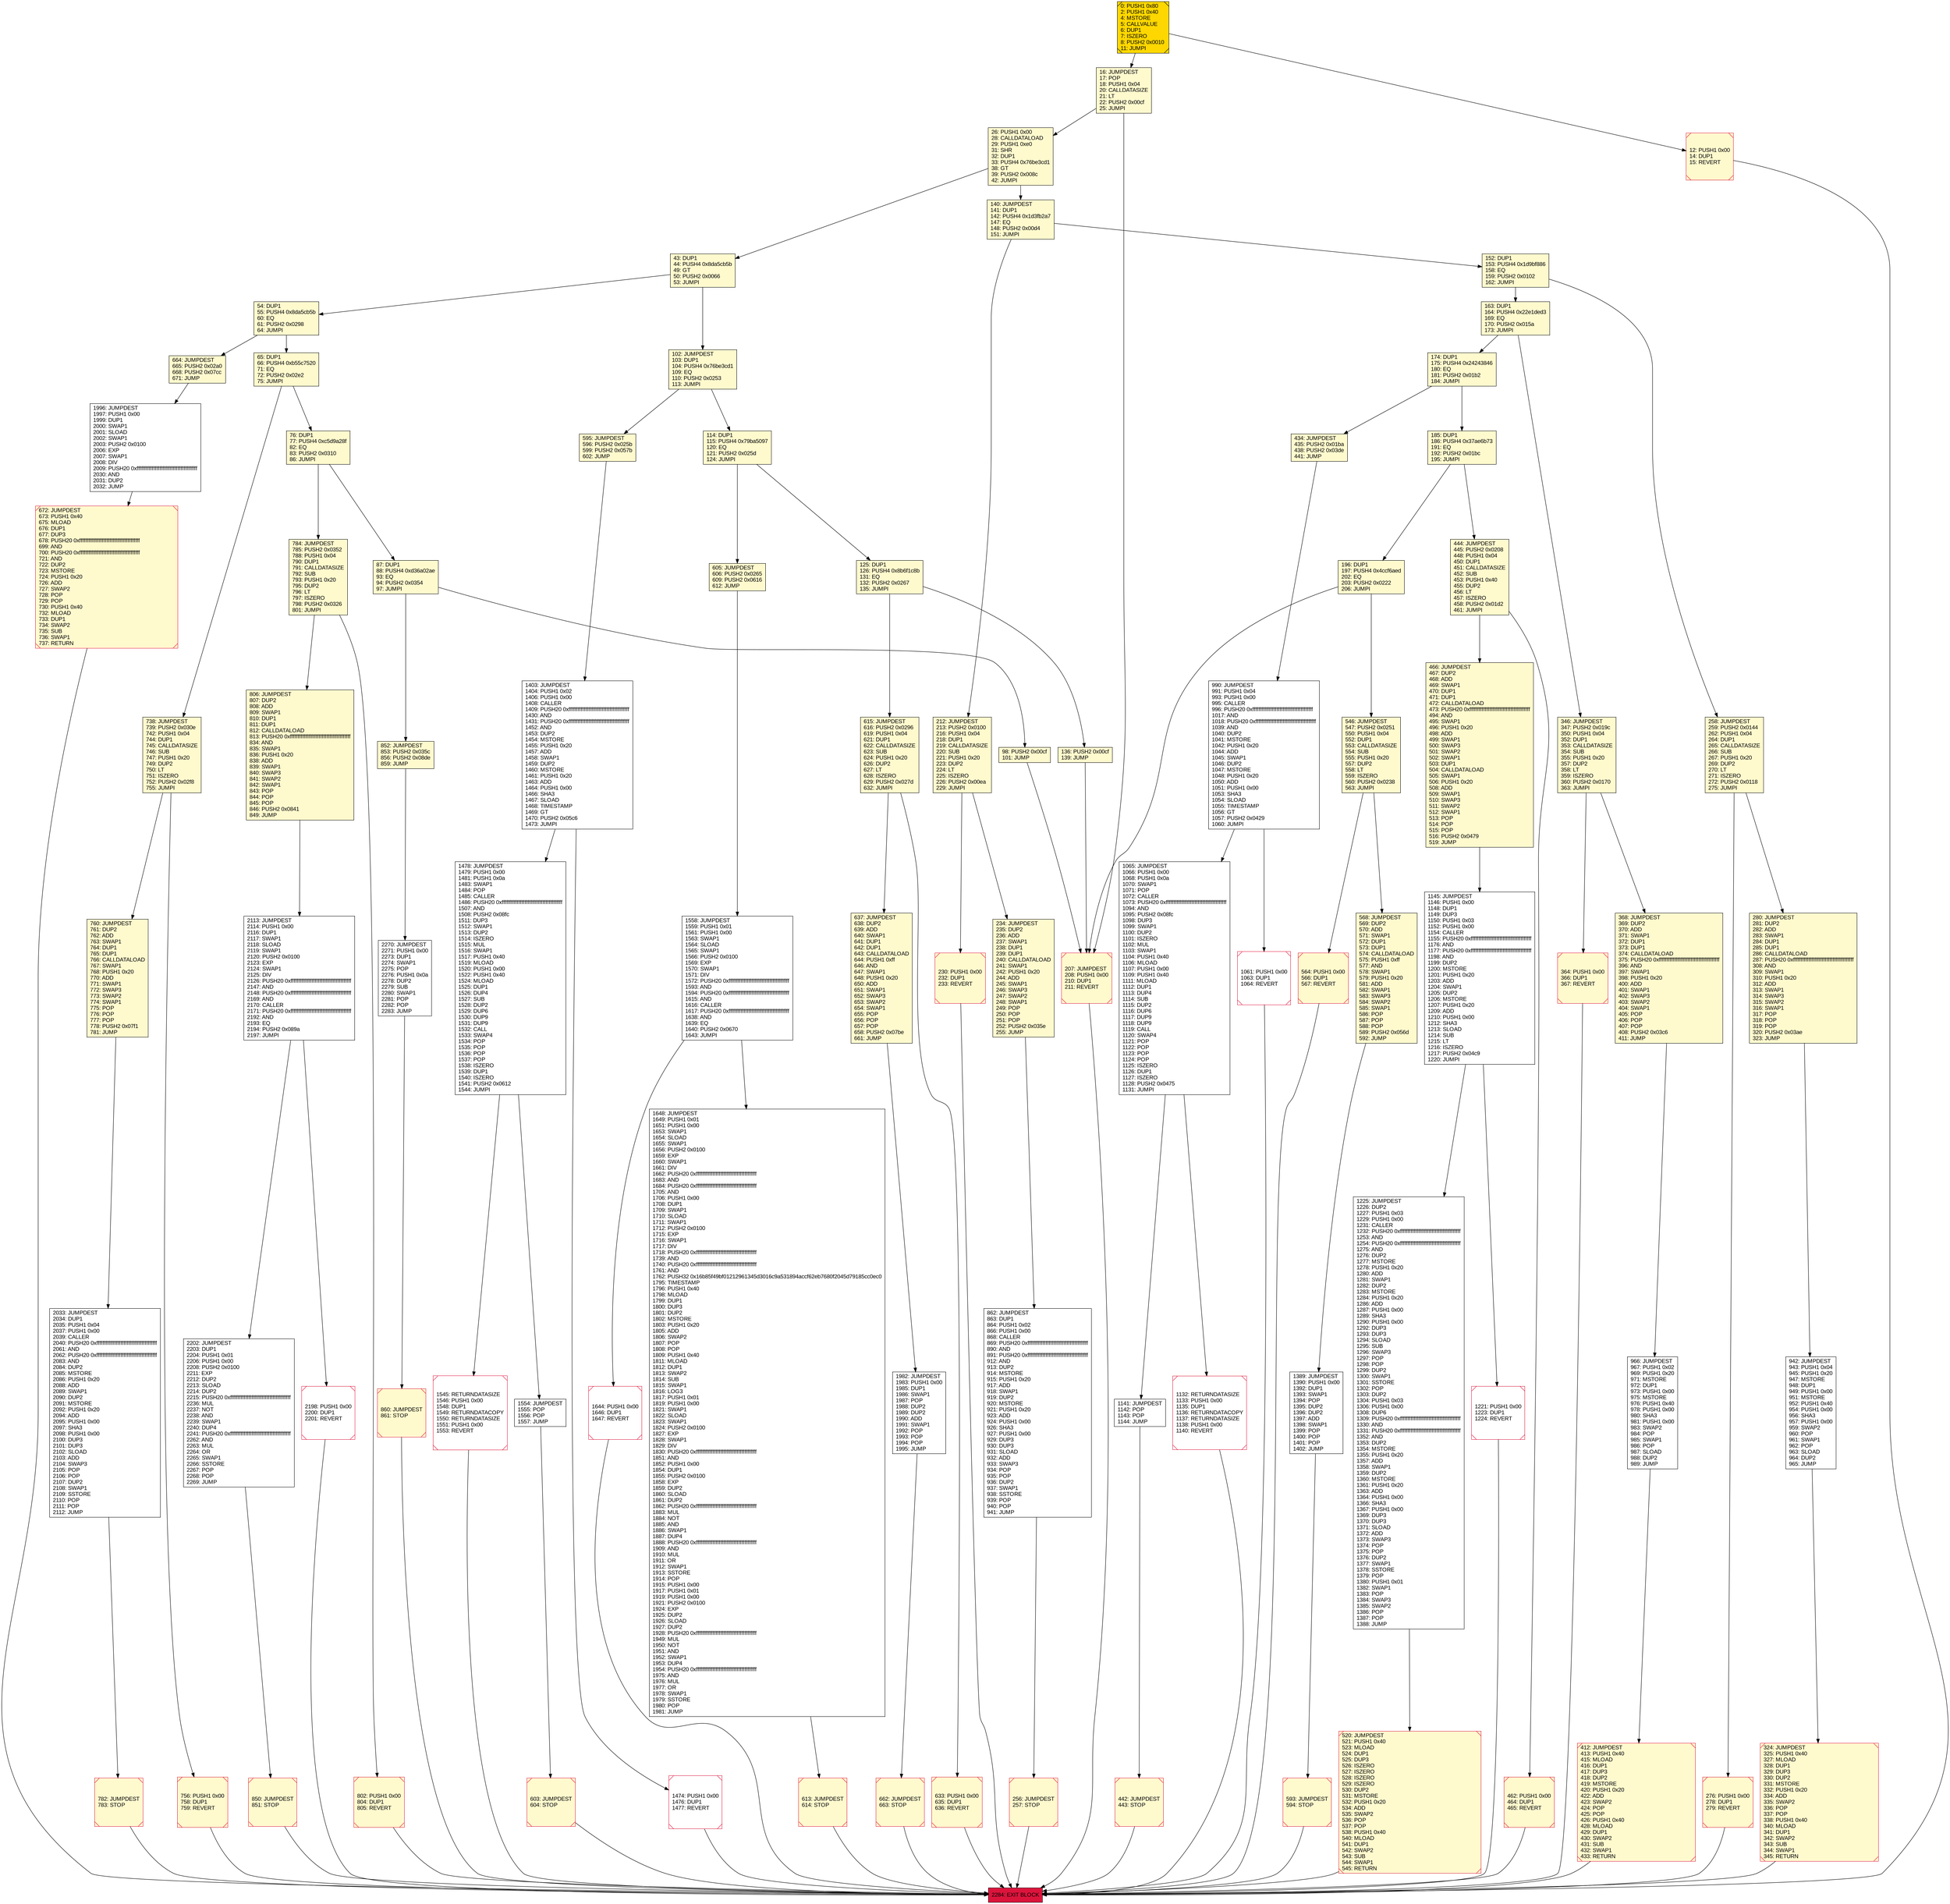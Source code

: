 digraph G {
bgcolor=transparent rankdir=UD;
node [shape=box style=filled color=black fillcolor=white fontname=arial fontcolor=black];
258 [label="258: JUMPDEST\l259: PUSH2 0x0144\l262: PUSH1 0x04\l264: DUP1\l265: CALLDATASIZE\l266: SUB\l267: PUSH1 0x20\l269: DUP2\l270: LT\l271: ISZERO\l272: PUSH2 0x0118\l275: JUMPI\l" fillcolor=lemonchiffon ];
662 [label="662: JUMPDEST\l663: STOP\l" fillcolor=lemonchiffon shape=Msquare color=crimson ];
802 [label="802: PUSH1 0x00\l804: DUP1\l805: REVERT\l" fillcolor=lemonchiffon shape=Msquare color=crimson ];
1061 [label="1061: PUSH1 0x00\l1063: DUP1\l1064: REVERT\l" shape=Msquare color=crimson ];
368 [label="368: JUMPDEST\l369: DUP2\l370: ADD\l371: SWAP1\l372: DUP1\l373: DUP1\l374: CALLDATALOAD\l375: PUSH20 0xffffffffffffffffffffffffffffffffffffffff\l396: AND\l397: SWAP1\l398: PUSH1 0x20\l400: ADD\l401: SWAP1\l402: SWAP3\l403: SWAP2\l404: SWAP1\l405: POP\l406: POP\l407: POP\l408: PUSH2 0x03c6\l411: JUMP\l" fillcolor=lemonchiffon ];
114 [label="114: DUP1\l115: PUSH4 0x79ba5097\l120: EQ\l121: PUSH2 0x025d\l124: JUMPI\l" fillcolor=lemonchiffon ];
54 [label="54: DUP1\l55: PUSH4 0x8da5cb5b\l60: EQ\l61: PUSH2 0x0298\l64: JUMPI\l" fillcolor=lemonchiffon ];
98 [label="98: PUSH2 0x00cf\l101: JUMP\l" fillcolor=lemonchiffon ];
615 [label="615: JUMPDEST\l616: PUSH2 0x0296\l619: PUSH1 0x04\l621: DUP1\l622: CALLDATASIZE\l623: SUB\l624: PUSH1 0x20\l626: DUP2\l627: LT\l628: ISZERO\l629: PUSH2 0x027d\l632: JUMPI\l" fillcolor=lemonchiffon ];
1065 [label="1065: JUMPDEST\l1066: PUSH1 0x00\l1068: PUSH1 0x0a\l1070: SWAP1\l1071: POP\l1072: CALLER\l1073: PUSH20 0xffffffffffffffffffffffffffffffffffffffff\l1094: AND\l1095: PUSH2 0x08fc\l1098: DUP3\l1099: SWAP1\l1100: DUP2\l1101: ISZERO\l1102: MUL\l1103: SWAP1\l1104: PUSH1 0x40\l1106: MLOAD\l1107: PUSH1 0x00\l1109: PUSH1 0x40\l1111: MLOAD\l1112: DUP1\l1113: DUP4\l1114: SUB\l1115: DUP2\l1116: DUP6\l1117: DUP9\l1118: DUP9\l1119: CALL\l1120: SWAP4\l1121: POP\l1122: POP\l1123: POP\l1124: POP\l1125: ISZERO\l1126: DUP1\l1127: ISZERO\l1128: PUSH2 0x0475\l1131: JUMPI\l" ];
1545 [label="1545: RETURNDATASIZE\l1546: PUSH1 0x00\l1548: DUP1\l1549: RETURNDATACOPY\l1550: RETURNDATASIZE\l1551: PUSH1 0x00\l1553: REVERT\l" shape=Msquare color=crimson ];
174 [label="174: DUP1\l175: PUSH4 0x24243846\l180: EQ\l181: PUSH2 0x01b2\l184: JUMPI\l" fillcolor=lemonchiffon ];
784 [label="784: JUMPDEST\l785: PUSH2 0x0352\l788: PUSH1 0x04\l790: DUP1\l791: CALLDATASIZE\l792: SUB\l793: PUSH1 0x20\l795: DUP2\l796: LT\l797: ISZERO\l798: PUSH2 0x0326\l801: JUMPI\l" fillcolor=lemonchiffon ];
256 [label="256: JUMPDEST\l257: STOP\l" fillcolor=lemonchiffon shape=Msquare color=crimson ];
564 [label="564: PUSH1 0x00\l566: DUP1\l567: REVERT\l" fillcolor=lemonchiffon shape=Msquare color=crimson ];
1648 [label="1648: JUMPDEST\l1649: PUSH1 0x01\l1651: PUSH1 0x00\l1653: SWAP1\l1654: SLOAD\l1655: SWAP1\l1656: PUSH2 0x0100\l1659: EXP\l1660: SWAP1\l1661: DIV\l1662: PUSH20 0xffffffffffffffffffffffffffffffffffffffff\l1683: AND\l1684: PUSH20 0xffffffffffffffffffffffffffffffffffffffff\l1705: AND\l1706: PUSH1 0x00\l1708: DUP1\l1709: SWAP1\l1710: SLOAD\l1711: SWAP1\l1712: PUSH2 0x0100\l1715: EXP\l1716: SWAP1\l1717: DIV\l1718: PUSH20 0xffffffffffffffffffffffffffffffffffffffff\l1739: AND\l1740: PUSH20 0xffffffffffffffffffffffffffffffffffffffff\l1761: AND\l1762: PUSH32 0x16b85f49bf01212961345d3016c9a531894accf62eb7680f2045d79185cc0ec0\l1795: TIMESTAMP\l1796: PUSH1 0x40\l1798: MLOAD\l1799: DUP1\l1800: DUP3\l1801: DUP2\l1802: MSTORE\l1803: PUSH1 0x20\l1805: ADD\l1806: SWAP2\l1807: POP\l1808: POP\l1809: PUSH1 0x40\l1811: MLOAD\l1812: DUP1\l1813: SWAP2\l1814: SUB\l1815: SWAP1\l1816: LOG3\l1817: PUSH1 0x01\l1819: PUSH1 0x00\l1821: SWAP1\l1822: SLOAD\l1823: SWAP1\l1824: PUSH2 0x0100\l1827: EXP\l1828: SWAP1\l1829: DIV\l1830: PUSH20 0xffffffffffffffffffffffffffffffffffffffff\l1851: AND\l1852: PUSH1 0x00\l1854: DUP1\l1855: PUSH2 0x0100\l1858: EXP\l1859: DUP2\l1860: SLOAD\l1861: DUP2\l1862: PUSH20 0xffffffffffffffffffffffffffffffffffffffff\l1883: MUL\l1884: NOT\l1885: AND\l1886: SWAP1\l1887: DUP4\l1888: PUSH20 0xffffffffffffffffffffffffffffffffffffffff\l1909: AND\l1910: MUL\l1911: OR\l1912: SWAP1\l1913: SSTORE\l1914: POP\l1915: PUSH1 0x00\l1917: PUSH1 0x01\l1919: PUSH1 0x00\l1921: PUSH2 0x0100\l1924: EXP\l1925: DUP2\l1926: SLOAD\l1927: DUP2\l1928: PUSH20 0xffffffffffffffffffffffffffffffffffffffff\l1949: MUL\l1950: NOT\l1951: AND\l1952: SWAP1\l1953: DUP4\l1954: PUSH20 0xffffffffffffffffffffffffffffffffffffffff\l1975: AND\l1976: MUL\l1977: OR\l1978: SWAP1\l1979: SSTORE\l1980: POP\l1981: JUMP\l" ];
0 [label="0: PUSH1 0x80\l2: PUSH1 0x40\l4: MSTORE\l5: CALLVALUE\l6: DUP1\l7: ISZERO\l8: PUSH2 0x0010\l11: JUMPI\l" fillcolor=lemonchiffon shape=Msquare fillcolor=gold ];
966 [label="966: JUMPDEST\l967: PUSH1 0x02\l969: PUSH1 0x20\l971: MSTORE\l972: DUP1\l973: PUSH1 0x00\l975: MSTORE\l976: PUSH1 0x40\l978: PUSH1 0x00\l980: SHA3\l981: PUSH1 0x00\l983: SWAP2\l984: POP\l985: SWAP1\l986: POP\l987: SLOAD\l988: DUP2\l989: JUMP\l" ];
782 [label="782: JUMPDEST\l783: STOP\l" fillcolor=lemonchiffon shape=Msquare color=crimson ];
196 [label="196: DUP1\l197: PUSH4 0x4ccf6aed\l202: EQ\l203: PUSH2 0x0222\l206: JUMPI\l" fillcolor=lemonchiffon ];
2202 [label="2202: JUMPDEST\l2203: DUP1\l2204: PUSH1 0x01\l2206: PUSH1 0x00\l2208: PUSH2 0x0100\l2211: EXP\l2212: DUP2\l2213: SLOAD\l2214: DUP2\l2215: PUSH20 0xffffffffffffffffffffffffffffffffffffffff\l2236: MUL\l2237: NOT\l2238: AND\l2239: SWAP1\l2240: DUP4\l2241: PUSH20 0xffffffffffffffffffffffffffffffffffffffff\l2262: AND\l2263: MUL\l2264: OR\l2265: SWAP1\l2266: SSTORE\l2267: POP\l2268: POP\l2269: JUMP\l" ];
152 [label="152: DUP1\l153: PUSH4 0x1d9bf886\l158: EQ\l159: PUSH2 0x0102\l162: JUMPI\l" fillcolor=lemonchiffon ];
163 [label="163: DUP1\l164: PUSH4 0x22e1ded3\l169: EQ\l170: PUSH2 0x015a\l173: JUMPI\l" fillcolor=lemonchiffon ];
234 [label="234: JUMPDEST\l235: DUP2\l236: ADD\l237: SWAP1\l238: DUP1\l239: DUP1\l240: CALLDATALOAD\l241: SWAP1\l242: PUSH1 0x20\l244: ADD\l245: SWAP1\l246: SWAP3\l247: SWAP2\l248: SWAP1\l249: POP\l250: POP\l251: POP\l252: PUSH2 0x035e\l255: JUMP\l" fillcolor=lemonchiffon ];
87 [label="87: DUP1\l88: PUSH4 0xd36a02ae\l93: EQ\l94: PUSH2 0x0354\l97: JUMPI\l" fillcolor=lemonchiffon ];
12 [label="12: PUSH1 0x00\l14: DUP1\l15: REVERT\l" fillcolor=lemonchiffon shape=Msquare color=crimson ];
442 [label="442: JUMPDEST\l443: STOP\l" fillcolor=lemonchiffon shape=Msquare color=crimson ];
412 [label="412: JUMPDEST\l413: PUSH1 0x40\l415: MLOAD\l416: DUP1\l417: DUP3\l418: DUP2\l419: MSTORE\l420: PUSH1 0x20\l422: ADD\l423: SWAP2\l424: POP\l425: POP\l426: PUSH1 0x40\l428: MLOAD\l429: DUP1\l430: SWAP2\l431: SUB\l432: SWAP1\l433: RETURN\l" fillcolor=lemonchiffon shape=Msquare color=crimson ];
102 [label="102: JUMPDEST\l103: DUP1\l104: PUSH4 0x76be3cd1\l109: EQ\l110: PUSH2 0x0253\l113: JUMPI\l" fillcolor=lemonchiffon ];
212 [label="212: JUMPDEST\l213: PUSH2 0x0100\l216: PUSH1 0x04\l218: DUP1\l219: CALLDATASIZE\l220: SUB\l221: PUSH1 0x20\l223: DUP2\l224: LT\l225: ISZERO\l226: PUSH2 0x00ea\l229: JUMPI\l" fillcolor=lemonchiffon ];
520 [label="520: JUMPDEST\l521: PUSH1 0x40\l523: MLOAD\l524: DUP1\l525: DUP3\l526: ISZERO\l527: ISZERO\l528: ISZERO\l529: ISZERO\l530: DUP2\l531: MSTORE\l532: PUSH1 0x20\l534: ADD\l535: SWAP2\l536: POP\l537: POP\l538: PUSH1 0x40\l540: MLOAD\l541: DUP1\l542: SWAP2\l543: SUB\l544: SWAP1\l545: RETURN\l" fillcolor=lemonchiffon shape=Msquare color=crimson ];
276 [label="276: PUSH1 0x00\l278: DUP1\l279: REVERT\l" fillcolor=lemonchiffon shape=Msquare color=crimson ];
466 [label="466: JUMPDEST\l467: DUP2\l468: ADD\l469: SWAP1\l470: DUP1\l471: DUP1\l472: CALLDATALOAD\l473: PUSH20 0xffffffffffffffffffffffffffffffffffffffff\l494: AND\l495: SWAP1\l496: PUSH1 0x20\l498: ADD\l499: SWAP1\l500: SWAP3\l501: SWAP2\l502: SWAP1\l503: DUP1\l504: CALLDATALOAD\l505: SWAP1\l506: PUSH1 0x20\l508: ADD\l509: SWAP1\l510: SWAP3\l511: SWAP2\l512: SWAP1\l513: POP\l514: POP\l515: POP\l516: PUSH2 0x0479\l519: JUMP\l" fillcolor=lemonchiffon ];
1145 [label="1145: JUMPDEST\l1146: PUSH1 0x00\l1148: DUP1\l1149: DUP3\l1150: PUSH1 0x03\l1152: PUSH1 0x00\l1154: CALLER\l1155: PUSH20 0xffffffffffffffffffffffffffffffffffffffff\l1176: AND\l1177: PUSH20 0xffffffffffffffffffffffffffffffffffffffff\l1198: AND\l1199: DUP2\l1200: MSTORE\l1201: PUSH1 0x20\l1203: ADD\l1204: SWAP1\l1205: DUP2\l1206: MSTORE\l1207: PUSH1 0x20\l1209: ADD\l1210: PUSH1 0x00\l1212: SHA3\l1213: SLOAD\l1214: SUB\l1215: LT\l1216: ISZERO\l1217: PUSH2 0x04c9\l1220: JUMPI\l" ];
2198 [label="2198: PUSH1 0x00\l2200: DUP1\l2201: REVERT\l" shape=Msquare color=crimson ];
862 [label="862: JUMPDEST\l863: DUP1\l864: PUSH1 0x02\l866: PUSH1 0x00\l868: CALLER\l869: PUSH20 0xffffffffffffffffffffffffffffffffffffffff\l890: AND\l891: PUSH20 0xffffffffffffffffffffffffffffffffffffffff\l912: AND\l913: DUP2\l914: MSTORE\l915: PUSH1 0x20\l917: ADD\l918: SWAP1\l919: DUP2\l920: MSTORE\l921: PUSH1 0x20\l923: ADD\l924: PUSH1 0x00\l926: SHA3\l927: PUSH1 0x00\l929: DUP3\l930: DUP3\l931: SLOAD\l932: ADD\l933: SWAP3\l934: POP\l935: POP\l936: DUP2\l937: SWAP1\l938: SSTORE\l939: POP\l940: POP\l941: JUMP\l" ];
434 [label="434: JUMPDEST\l435: PUSH2 0x01ba\l438: PUSH2 0x03de\l441: JUMP\l" fillcolor=lemonchiffon ];
595 [label="595: JUMPDEST\l596: PUSH2 0x025b\l599: PUSH2 0x057b\l602: JUMP\l" fillcolor=lemonchiffon ];
1141 [label="1141: JUMPDEST\l1142: POP\l1143: POP\l1144: JUMP\l" ];
852 [label="852: JUMPDEST\l853: PUSH2 0x035c\l856: PUSH2 0x08de\l859: JUMP\l" fillcolor=lemonchiffon ];
1389 [label="1389: JUMPDEST\l1390: PUSH1 0x00\l1392: DUP1\l1393: SWAP1\l1394: POP\l1395: DUP2\l1396: DUP2\l1397: ADD\l1398: SWAP1\l1399: POP\l1400: POP\l1401: POP\l1402: JUMP\l" ];
593 [label="593: JUMPDEST\l594: STOP\l" fillcolor=lemonchiffon shape=Msquare color=crimson ];
125 [label="125: DUP1\l126: PUSH4 0x8b6f1c8b\l131: EQ\l132: PUSH2 0x0267\l135: JUMPI\l" fillcolor=lemonchiffon ];
760 [label="760: JUMPDEST\l761: DUP2\l762: ADD\l763: SWAP1\l764: DUP1\l765: DUP1\l766: CALLDATALOAD\l767: SWAP1\l768: PUSH1 0x20\l770: ADD\l771: SWAP1\l772: SWAP3\l773: SWAP2\l774: SWAP1\l775: POP\l776: POP\l777: POP\l778: PUSH2 0x07f1\l781: JUMP\l" fillcolor=lemonchiffon ];
850 [label="850: JUMPDEST\l851: STOP\l" fillcolor=lemonchiffon shape=Msquare color=crimson ];
230 [label="230: PUSH1 0x00\l232: DUP1\l233: REVERT\l" fillcolor=lemonchiffon shape=Msquare color=crimson ];
2033 [label="2033: JUMPDEST\l2034: DUP1\l2035: PUSH1 0x04\l2037: PUSH1 0x00\l2039: CALLER\l2040: PUSH20 0xffffffffffffffffffffffffffffffffffffffff\l2061: AND\l2062: PUSH20 0xffffffffffffffffffffffffffffffffffffffff\l2083: AND\l2084: DUP2\l2085: MSTORE\l2086: PUSH1 0x20\l2088: ADD\l2089: SWAP1\l2090: DUP2\l2091: MSTORE\l2092: PUSH1 0x20\l2094: ADD\l2095: PUSH1 0x00\l2097: SHA3\l2098: PUSH1 0x00\l2100: DUP3\l2101: DUP3\l2102: SLOAD\l2103: ADD\l2104: SWAP3\l2105: POP\l2106: POP\l2107: DUP2\l2108: SWAP1\l2109: SSTORE\l2110: POP\l2111: POP\l2112: JUMP\l" ];
860 [label="860: JUMPDEST\l861: STOP\l" fillcolor=lemonchiffon shape=Msquare color=crimson ];
207 [label="207: JUMPDEST\l208: PUSH1 0x00\l210: DUP1\l211: REVERT\l" fillcolor=lemonchiffon shape=Msquare color=crimson ];
546 [label="546: JUMPDEST\l547: PUSH2 0x0251\l550: PUSH1 0x04\l552: DUP1\l553: CALLDATASIZE\l554: SUB\l555: PUSH1 0x20\l557: DUP2\l558: LT\l559: ISZERO\l560: PUSH2 0x0238\l563: JUMPI\l" fillcolor=lemonchiffon ];
1558 [label="1558: JUMPDEST\l1559: PUSH1 0x01\l1561: PUSH1 0x00\l1563: SWAP1\l1564: SLOAD\l1565: SWAP1\l1566: PUSH2 0x0100\l1569: EXP\l1570: SWAP1\l1571: DIV\l1572: PUSH20 0xffffffffffffffffffffffffffffffffffffffff\l1593: AND\l1594: PUSH20 0xffffffffffffffffffffffffffffffffffffffff\l1615: AND\l1616: CALLER\l1617: PUSH20 0xffffffffffffffffffffffffffffffffffffffff\l1638: AND\l1639: EQ\l1640: PUSH2 0x0670\l1643: JUMPI\l" ];
2113 [label="2113: JUMPDEST\l2114: PUSH1 0x00\l2116: DUP1\l2117: SWAP1\l2118: SLOAD\l2119: SWAP1\l2120: PUSH2 0x0100\l2123: EXP\l2124: SWAP1\l2125: DIV\l2126: PUSH20 0xffffffffffffffffffffffffffffffffffffffff\l2147: AND\l2148: PUSH20 0xffffffffffffffffffffffffffffffffffffffff\l2169: AND\l2170: CALLER\l2171: PUSH20 0xffffffffffffffffffffffffffffffffffffffff\l2192: AND\l2193: EQ\l2194: PUSH2 0x089a\l2197: JUMPI\l" ];
16 [label="16: JUMPDEST\l17: POP\l18: PUSH1 0x04\l20: CALLDATASIZE\l21: LT\l22: PUSH2 0x00cf\l25: JUMPI\l" fillcolor=lemonchiffon ];
364 [label="364: PUSH1 0x00\l366: DUP1\l367: REVERT\l" fillcolor=lemonchiffon shape=Msquare color=crimson ];
1644 [label="1644: PUSH1 0x00\l1646: DUP1\l1647: REVERT\l" shape=Msquare color=crimson ];
738 [label="738: JUMPDEST\l739: PUSH2 0x030e\l742: PUSH1 0x04\l744: DUP1\l745: CALLDATASIZE\l746: SUB\l747: PUSH1 0x20\l749: DUP2\l750: LT\l751: ISZERO\l752: PUSH2 0x02f8\l755: JUMPI\l" fillcolor=lemonchiffon ];
43 [label="43: DUP1\l44: PUSH4 0x8da5cb5b\l49: GT\l50: PUSH2 0x0066\l53: JUMPI\l" fillcolor=lemonchiffon ];
990 [label="990: JUMPDEST\l991: PUSH1 0x04\l993: PUSH1 0x00\l995: CALLER\l996: PUSH20 0xffffffffffffffffffffffffffffffffffffffff\l1017: AND\l1018: PUSH20 0xffffffffffffffffffffffffffffffffffffffff\l1039: AND\l1040: DUP2\l1041: MSTORE\l1042: PUSH1 0x20\l1044: ADD\l1045: SWAP1\l1046: DUP2\l1047: MSTORE\l1048: PUSH1 0x20\l1050: ADD\l1051: PUSH1 0x00\l1053: SHA3\l1054: SLOAD\l1055: TIMESTAMP\l1056: GT\l1057: PUSH2 0x0429\l1060: JUMPI\l" ];
603 [label="603: JUMPDEST\l604: STOP\l" fillcolor=lemonchiffon shape=Msquare color=crimson ];
1225 [label="1225: JUMPDEST\l1226: DUP2\l1227: PUSH1 0x03\l1229: PUSH1 0x00\l1231: CALLER\l1232: PUSH20 0xffffffffffffffffffffffffffffffffffffffff\l1253: AND\l1254: PUSH20 0xffffffffffffffffffffffffffffffffffffffff\l1275: AND\l1276: DUP2\l1277: MSTORE\l1278: PUSH1 0x20\l1280: ADD\l1281: SWAP1\l1282: DUP2\l1283: MSTORE\l1284: PUSH1 0x20\l1286: ADD\l1287: PUSH1 0x00\l1289: SHA3\l1290: PUSH1 0x00\l1292: DUP3\l1293: DUP3\l1294: SLOAD\l1295: SUB\l1296: SWAP3\l1297: POP\l1298: POP\l1299: DUP2\l1300: SWAP1\l1301: SSTORE\l1302: POP\l1303: DUP2\l1304: PUSH1 0x03\l1306: PUSH1 0x00\l1308: DUP6\l1309: PUSH20 0xffffffffffffffffffffffffffffffffffffffff\l1330: AND\l1331: PUSH20 0xffffffffffffffffffffffffffffffffffffffff\l1352: AND\l1353: DUP2\l1354: MSTORE\l1355: PUSH1 0x20\l1357: ADD\l1358: SWAP1\l1359: DUP2\l1360: MSTORE\l1361: PUSH1 0x20\l1363: ADD\l1364: PUSH1 0x00\l1366: SHA3\l1367: PUSH1 0x00\l1369: DUP3\l1370: DUP3\l1371: SLOAD\l1372: ADD\l1373: SWAP3\l1374: POP\l1375: POP\l1376: DUP2\l1377: SWAP1\l1378: SSTORE\l1379: POP\l1380: PUSH1 0x01\l1382: SWAP1\l1383: POP\l1384: SWAP3\l1385: SWAP2\l1386: POP\l1387: POP\l1388: JUMP\l" ];
280 [label="280: JUMPDEST\l281: DUP2\l282: ADD\l283: SWAP1\l284: DUP1\l285: DUP1\l286: CALLDATALOAD\l287: PUSH20 0xffffffffffffffffffffffffffffffffffffffff\l308: AND\l309: SWAP1\l310: PUSH1 0x20\l312: ADD\l313: SWAP1\l314: SWAP3\l315: SWAP2\l316: SWAP1\l317: POP\l318: POP\l319: POP\l320: PUSH2 0x03ae\l323: JUMP\l" fillcolor=lemonchiffon ];
756 [label="756: PUSH1 0x00\l758: DUP1\l759: REVERT\l" fillcolor=lemonchiffon shape=Msquare color=crimson ];
568 [label="568: JUMPDEST\l569: DUP2\l570: ADD\l571: SWAP1\l572: DUP1\l573: DUP1\l574: CALLDATALOAD\l575: PUSH1 0xff\l577: AND\l578: SWAP1\l579: PUSH1 0x20\l581: ADD\l582: SWAP1\l583: SWAP3\l584: SWAP2\l585: SWAP1\l586: POP\l587: POP\l588: POP\l589: PUSH2 0x056d\l592: JUMP\l" fillcolor=lemonchiffon ];
633 [label="633: PUSH1 0x00\l635: DUP1\l636: REVERT\l" fillcolor=lemonchiffon shape=Msquare color=crimson ];
1554 [label="1554: JUMPDEST\l1555: POP\l1556: POP\l1557: JUMP\l" ];
1478 [label="1478: JUMPDEST\l1479: PUSH1 0x00\l1481: PUSH1 0x0a\l1483: SWAP1\l1484: POP\l1485: CALLER\l1486: PUSH20 0xffffffffffffffffffffffffffffffffffffffff\l1507: AND\l1508: PUSH2 0x08fc\l1511: DUP3\l1512: SWAP1\l1513: DUP2\l1514: ISZERO\l1515: MUL\l1516: SWAP1\l1517: PUSH1 0x40\l1519: MLOAD\l1520: PUSH1 0x00\l1522: PUSH1 0x40\l1524: MLOAD\l1525: DUP1\l1526: DUP4\l1527: SUB\l1528: DUP2\l1529: DUP6\l1530: DUP9\l1531: DUP9\l1532: CALL\l1533: SWAP4\l1534: POP\l1535: POP\l1536: POP\l1537: POP\l1538: ISZERO\l1539: DUP1\l1540: ISZERO\l1541: PUSH2 0x0612\l1544: JUMPI\l" ];
185 [label="185: DUP1\l186: PUSH4 0x37ae6b73\l191: EQ\l192: PUSH2 0x01bc\l195: JUMPI\l" fillcolor=lemonchiffon ];
806 [label="806: JUMPDEST\l807: DUP2\l808: ADD\l809: SWAP1\l810: DUP1\l811: DUP1\l812: CALLDATALOAD\l813: PUSH20 0xffffffffffffffffffffffffffffffffffffffff\l834: AND\l835: SWAP1\l836: PUSH1 0x20\l838: ADD\l839: SWAP1\l840: SWAP3\l841: SWAP2\l842: SWAP1\l843: POP\l844: POP\l845: POP\l846: PUSH2 0x0841\l849: JUMP\l" fillcolor=lemonchiffon ];
1474 [label="1474: PUSH1 0x00\l1476: DUP1\l1477: REVERT\l" shape=Msquare color=crimson ];
1221 [label="1221: PUSH1 0x00\l1223: DUP1\l1224: REVERT\l" shape=Msquare color=crimson ];
637 [label="637: JUMPDEST\l638: DUP2\l639: ADD\l640: SWAP1\l641: DUP1\l642: DUP1\l643: CALLDATALOAD\l644: PUSH1 0xff\l646: AND\l647: SWAP1\l648: PUSH1 0x20\l650: ADD\l651: SWAP1\l652: SWAP3\l653: SWAP2\l654: SWAP1\l655: POP\l656: POP\l657: POP\l658: PUSH2 0x07be\l661: JUMP\l" fillcolor=lemonchiffon ];
346 [label="346: JUMPDEST\l347: PUSH2 0x019c\l350: PUSH1 0x04\l352: DUP1\l353: CALLDATASIZE\l354: SUB\l355: PUSH1 0x20\l357: DUP2\l358: LT\l359: ISZERO\l360: PUSH2 0x0170\l363: JUMPI\l" fillcolor=lemonchiffon ];
2284 [label="2284: EXIT BLOCK\l" fillcolor=crimson ];
65 [label="65: DUP1\l66: PUSH4 0xb55c7520\l71: EQ\l72: PUSH2 0x02e2\l75: JUMPI\l" fillcolor=lemonchiffon ];
1982 [label="1982: JUMPDEST\l1983: PUSH1 0x00\l1985: DUP1\l1986: SWAP1\l1987: POP\l1988: DUP2\l1989: DUP2\l1990: ADD\l1991: SWAP1\l1992: POP\l1993: POP\l1994: POP\l1995: JUMP\l" ];
26 [label="26: PUSH1 0x00\l28: CALLDATALOAD\l29: PUSH1 0xe0\l31: SHR\l32: DUP1\l33: PUSH4 0x76be3cd1\l38: GT\l39: PUSH2 0x008c\l42: JUMPI\l" fillcolor=lemonchiffon ];
76 [label="76: DUP1\l77: PUSH4 0xc5d9a28f\l82: EQ\l83: PUSH2 0x0310\l86: JUMPI\l" fillcolor=lemonchiffon ];
462 [label="462: PUSH1 0x00\l464: DUP1\l465: REVERT\l" fillcolor=lemonchiffon shape=Msquare color=crimson ];
613 [label="613: JUMPDEST\l614: STOP\l" fillcolor=lemonchiffon shape=Msquare color=crimson ];
672 [label="672: JUMPDEST\l673: PUSH1 0x40\l675: MLOAD\l676: DUP1\l677: DUP3\l678: PUSH20 0xffffffffffffffffffffffffffffffffffffffff\l699: AND\l700: PUSH20 0xffffffffffffffffffffffffffffffffffffffff\l721: AND\l722: DUP2\l723: MSTORE\l724: PUSH1 0x20\l726: ADD\l727: SWAP2\l728: POP\l729: POP\l730: PUSH1 0x40\l732: MLOAD\l733: DUP1\l734: SWAP2\l735: SUB\l736: SWAP1\l737: RETURN\l" fillcolor=lemonchiffon shape=Msquare color=crimson ];
942 [label="942: JUMPDEST\l943: PUSH1 0x04\l945: PUSH1 0x20\l947: MSTORE\l948: DUP1\l949: PUSH1 0x00\l951: MSTORE\l952: PUSH1 0x40\l954: PUSH1 0x00\l956: SHA3\l957: PUSH1 0x00\l959: SWAP2\l960: POP\l961: SWAP1\l962: POP\l963: SLOAD\l964: DUP2\l965: JUMP\l" ];
140 [label="140: JUMPDEST\l141: DUP1\l142: PUSH4 0x1d3fb2a7\l147: EQ\l148: PUSH2 0x00d4\l151: JUMPI\l" fillcolor=lemonchiffon ];
2270 [label="2270: JUMPDEST\l2271: PUSH1 0x00\l2273: DUP1\l2274: SWAP1\l2275: POP\l2276: PUSH1 0x0a\l2278: DUP2\l2279: SUB\l2280: SWAP1\l2281: POP\l2282: POP\l2283: JUMP\l" ];
605 [label="605: JUMPDEST\l606: PUSH2 0x0265\l609: PUSH2 0x0616\l612: JUMP\l" fillcolor=lemonchiffon ];
324 [label="324: JUMPDEST\l325: PUSH1 0x40\l327: MLOAD\l328: DUP1\l329: DUP3\l330: DUP2\l331: MSTORE\l332: PUSH1 0x20\l334: ADD\l335: SWAP2\l336: POP\l337: POP\l338: PUSH1 0x40\l340: MLOAD\l341: DUP1\l342: SWAP2\l343: SUB\l344: SWAP1\l345: RETURN\l" fillcolor=lemonchiffon shape=Msquare color=crimson ];
1132 [label="1132: RETURNDATASIZE\l1133: PUSH1 0x00\l1135: DUP1\l1136: RETURNDATACOPY\l1137: RETURNDATASIZE\l1138: PUSH1 0x00\l1140: REVERT\l" shape=Msquare color=crimson ];
1403 [label="1403: JUMPDEST\l1404: PUSH1 0x02\l1406: PUSH1 0x00\l1408: CALLER\l1409: PUSH20 0xffffffffffffffffffffffffffffffffffffffff\l1430: AND\l1431: PUSH20 0xffffffffffffffffffffffffffffffffffffffff\l1452: AND\l1453: DUP2\l1454: MSTORE\l1455: PUSH1 0x20\l1457: ADD\l1458: SWAP1\l1459: DUP2\l1460: MSTORE\l1461: PUSH1 0x20\l1463: ADD\l1464: PUSH1 0x00\l1466: SHA3\l1467: SLOAD\l1468: TIMESTAMP\l1469: GT\l1470: PUSH2 0x05c6\l1473: JUMPI\l" ];
1996 [label="1996: JUMPDEST\l1997: PUSH1 0x00\l1999: DUP1\l2000: SWAP1\l2001: SLOAD\l2002: SWAP1\l2003: PUSH2 0x0100\l2006: EXP\l2007: SWAP1\l2008: DIV\l2009: PUSH20 0xffffffffffffffffffffffffffffffffffffffff\l2030: AND\l2031: DUP2\l2032: JUMP\l" ];
664 [label="664: JUMPDEST\l665: PUSH2 0x02a0\l668: PUSH2 0x07cc\l671: JUMP\l" fillcolor=lemonchiffon ];
136 [label="136: PUSH2 0x00cf\l139: JUMP\l" fillcolor=lemonchiffon ];
444 [label="444: JUMPDEST\l445: PUSH2 0x0208\l448: PUSH1 0x04\l450: DUP1\l451: CALLDATASIZE\l452: SUB\l453: PUSH1 0x40\l455: DUP2\l456: LT\l457: ISZERO\l458: PUSH2 0x01d2\l461: JUMPI\l" fillcolor=lemonchiffon ];
1478 -> 1554;
65 -> 76;
152 -> 163;
637 -> 1982;
1558 -> 1644;
738 -> 760;
1996 -> 672;
102 -> 595;
1141 -> 442;
87 -> 852;
212 -> 234;
324 -> 2284;
738 -> 756;
234 -> 862;
613 -> 2284;
672 -> 2284;
16 -> 26;
152 -> 258;
280 -> 942;
364 -> 2284;
1644 -> 2284;
26 -> 43;
65 -> 738;
603 -> 2284;
860 -> 2284;
207 -> 2284;
593 -> 2284;
850 -> 2284;
1065 -> 1141;
174 -> 434;
163 -> 174;
633 -> 2284;
966 -> 412;
87 -> 98;
605 -> 1558;
2270 -> 860;
12 -> 2284;
114 -> 125;
163 -> 346;
1478 -> 1545;
615 -> 633;
784 -> 806;
852 -> 2270;
990 -> 1061;
174 -> 185;
196 -> 207;
196 -> 546;
1558 -> 1648;
2033 -> 782;
0 -> 16;
125 -> 615;
258 -> 280;
276 -> 2284;
98 -> 207;
43 -> 54;
546 -> 564;
1225 -> 520;
1065 -> 1132;
1061 -> 2284;
1648 -> 613;
54 -> 664;
1982 -> 662;
802 -> 2284;
212 -> 230;
782 -> 2284;
256 -> 2284;
114 -> 605;
564 -> 2284;
1389 -> 593;
76 -> 784;
43 -> 102;
54 -> 65;
466 -> 1145;
664 -> 1996;
462 -> 2284;
942 -> 324;
16 -> 207;
1221 -> 2284;
760 -> 2033;
1474 -> 2284;
444 -> 462;
368 -> 966;
806 -> 2113;
1554 -> 603;
784 -> 802;
26 -> 140;
1403 -> 1474;
1132 -> 2284;
546 -> 568;
185 -> 444;
1403 -> 1478;
346 -> 364;
230 -> 2284;
862 -> 256;
136 -> 207;
0 -> 12;
258 -> 276;
756 -> 2284;
102 -> 114;
125 -> 136;
442 -> 2284;
76 -> 87;
412 -> 2284;
595 -> 1403;
140 -> 212;
185 -> 196;
444 -> 466;
1145 -> 1221;
140 -> 152;
2113 -> 2202;
520 -> 2284;
2202 -> 850;
2198 -> 2284;
990 -> 1065;
346 -> 368;
1145 -> 1225;
568 -> 1389;
662 -> 2284;
434 -> 990;
615 -> 637;
2113 -> 2198;
1545 -> 2284;
}